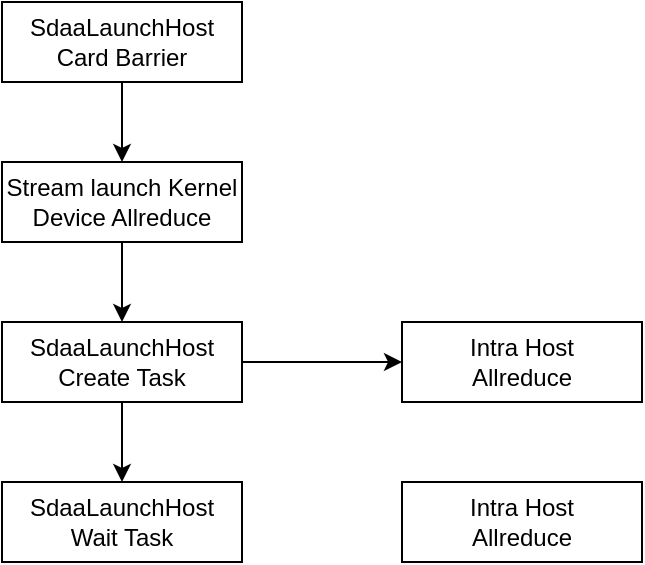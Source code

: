 <mxfile version="21.0.10" type="github">
  <diagram name="Page-1" id="EsT10xzCCeYcYSkJDmvW">
    <mxGraphModel dx="2074" dy="1156" grid="1" gridSize="10" guides="1" tooltips="1" connect="1" arrows="1" fold="1" page="1" pageScale="1" pageWidth="850" pageHeight="1100" math="0" shadow="0">
      <root>
        <mxCell id="0" />
        <mxCell id="1" parent="0" />
        <mxCell id="1WPlRurY3LXXzc_wm_BW-7" value="" style="edgeStyle=orthogonalEdgeStyle;rounded=0;orthogonalLoop=1;jettySize=auto;html=1;" parent="1" source="1WPlRurY3LXXzc_wm_BW-1" target="1WPlRurY3LXXzc_wm_BW-4" edge="1">
          <mxGeometry relative="1" as="geometry" />
        </mxCell>
        <mxCell id="1WPlRurY3LXXzc_wm_BW-1" value="Stream launch Kernel&lt;br&gt;Device Allreduce" style="rounded=0;whiteSpace=wrap;html=1;" parent="1" vertex="1">
          <mxGeometry x="120" y="120" width="120" height="40" as="geometry" />
        </mxCell>
        <mxCell id="1WPlRurY3LXXzc_wm_BW-3" value="" style="edgeStyle=orthogonalEdgeStyle;rounded=0;orthogonalLoop=1;jettySize=auto;html=1;" parent="1" source="1WPlRurY3LXXzc_wm_BW-2" target="1WPlRurY3LXXzc_wm_BW-1" edge="1">
          <mxGeometry relative="1" as="geometry" />
        </mxCell>
        <mxCell id="1WPlRurY3LXXzc_wm_BW-2" value="SdaaLaunchHost&lt;br&gt;Card Barrier" style="rounded=0;whiteSpace=wrap;html=1;" parent="1" vertex="1">
          <mxGeometry x="120" y="40" width="120" height="40" as="geometry" />
        </mxCell>
        <mxCell id="1WPlRurY3LXXzc_wm_BW-6" value="" style="edgeStyle=orthogonalEdgeStyle;rounded=0;orthogonalLoop=1;jettySize=auto;html=1;" parent="1" source="1WPlRurY3LXXzc_wm_BW-4" target="1WPlRurY3LXXzc_wm_BW-5" edge="1">
          <mxGeometry relative="1" as="geometry" />
        </mxCell>
        <mxCell id="Y7l1YH2GiNnYRPJC3hIs-2" value="" style="edgeStyle=orthogonalEdgeStyle;rounded=0;orthogonalLoop=1;jettySize=auto;html=1;" edge="1" parent="1" source="1WPlRurY3LXXzc_wm_BW-4" target="Y7l1YH2GiNnYRPJC3hIs-1">
          <mxGeometry relative="1" as="geometry" />
        </mxCell>
        <mxCell id="1WPlRurY3LXXzc_wm_BW-4" value="SdaaLaunchHost&lt;br&gt;Create Task" style="rounded=0;whiteSpace=wrap;html=1;" parent="1" vertex="1">
          <mxGeometry x="120" y="200" width="120" height="40" as="geometry" />
        </mxCell>
        <mxCell id="1WPlRurY3LXXzc_wm_BW-5" value="Intra Host&lt;br&gt;Allreduce" style="rounded=0;whiteSpace=wrap;html=1;" parent="1" vertex="1">
          <mxGeometry x="320" y="200" width="120" height="40" as="geometry" />
        </mxCell>
        <mxCell id="1WPlRurY3LXXzc_wm_BW-8" value="Intra Host&lt;br&gt;Allreduce" style="rounded=0;whiteSpace=wrap;html=1;" parent="1" vertex="1">
          <mxGeometry x="320" y="280" width="120" height="40" as="geometry" />
        </mxCell>
        <mxCell id="Y7l1YH2GiNnYRPJC3hIs-1" value="SdaaLaunchHost&lt;br&gt;Wait Task" style="rounded=0;whiteSpace=wrap;html=1;" vertex="1" parent="1">
          <mxGeometry x="120" y="280" width="120" height="40" as="geometry" />
        </mxCell>
      </root>
    </mxGraphModel>
  </diagram>
</mxfile>
